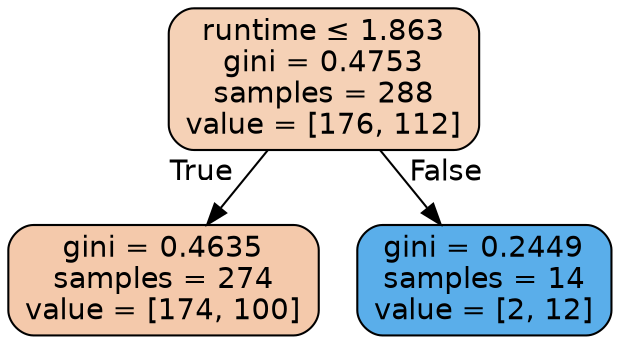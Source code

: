 digraph Tree {
node [shape=box, style="filled, rounded", color="black", fontname=helvetica] ;
edge [fontname=helvetica] ;
0 [label=<runtime &le; 1.863<br/>gini = 0.4753<br/>samples = 288<br/>value = [176, 112]>, fillcolor="#e581395d"] ;
1 [label=<gini = 0.4635<br/>samples = 274<br/>value = [174, 100]>, fillcolor="#e581396c"] ;
0 -> 1 [labeldistance=2.5, labelangle=45, headlabel="True"] ;
2 [label=<gini = 0.2449<br/>samples = 14<br/>value = [2, 12]>, fillcolor="#399de5d4"] ;
0 -> 2 [labeldistance=2.5, labelangle=-45, headlabel="False"] ;
}